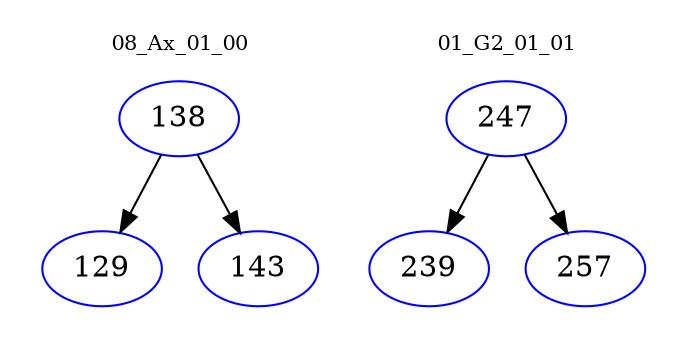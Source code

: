 digraph{
subgraph cluster_0 {
color = white
label = "08_Ax_01_00";
fontsize=10;
T0_138 [label="138", color="blue"]
T0_138 -> T0_129 [color="black"]
T0_129 [label="129", color="blue"]
T0_138 -> T0_143 [color="black"]
T0_143 [label="143", color="blue"]
}
subgraph cluster_1 {
color = white
label = "01_G2_01_01";
fontsize=10;
T1_247 [label="247", color="blue"]
T1_247 -> T1_239 [color="black"]
T1_239 [label="239", color="blue"]
T1_247 -> T1_257 [color="black"]
T1_257 [label="257", color="blue"]
}
}
